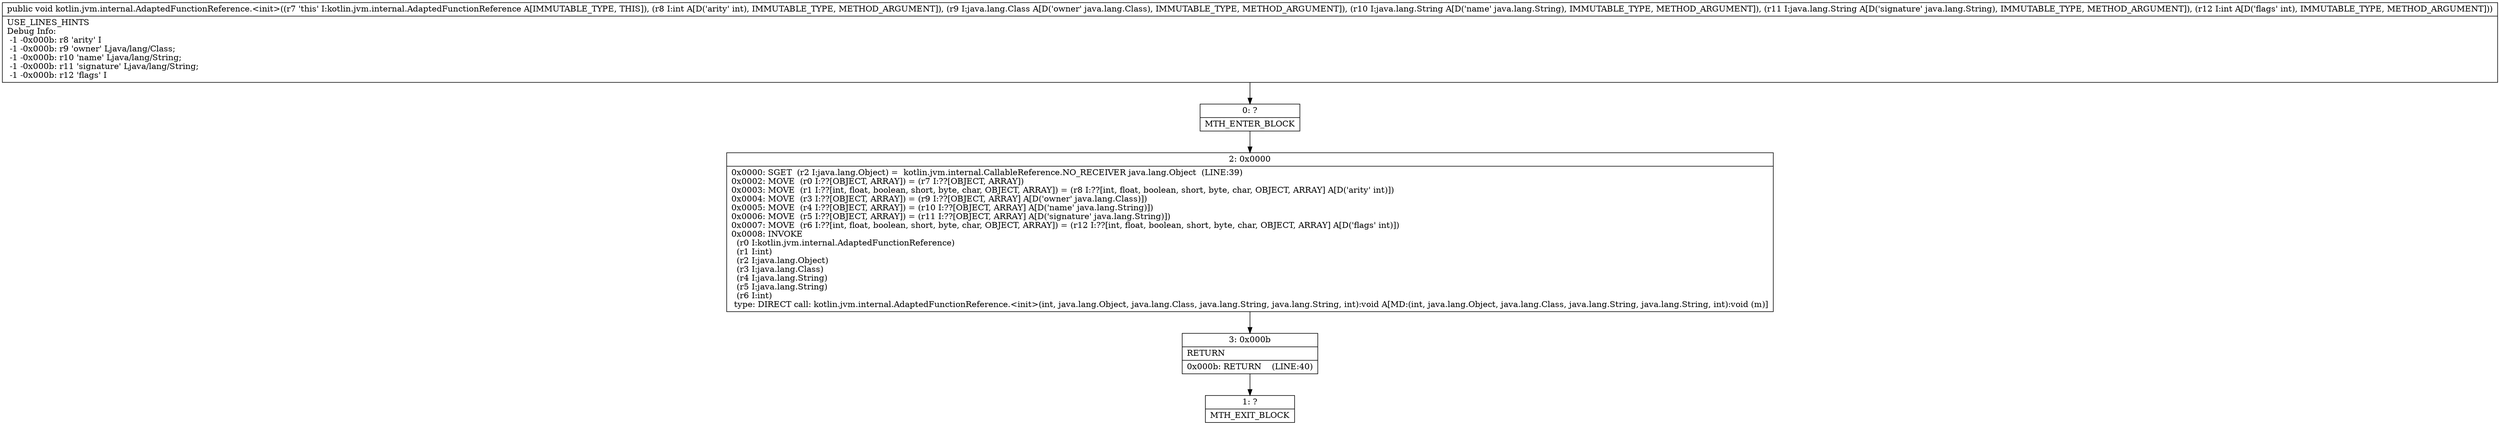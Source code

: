digraph "CFG forkotlin.jvm.internal.AdaptedFunctionReference.\<init\>(ILjava\/lang\/Class;Ljava\/lang\/String;Ljava\/lang\/String;I)V" {
Node_0 [shape=record,label="{0\:\ ?|MTH_ENTER_BLOCK\l}"];
Node_2 [shape=record,label="{2\:\ 0x0000|0x0000: SGET  (r2 I:java.lang.Object) =  kotlin.jvm.internal.CallableReference.NO_RECEIVER java.lang.Object  (LINE:39)\l0x0002: MOVE  (r0 I:??[OBJECT, ARRAY]) = (r7 I:??[OBJECT, ARRAY]) \l0x0003: MOVE  (r1 I:??[int, float, boolean, short, byte, char, OBJECT, ARRAY]) = (r8 I:??[int, float, boolean, short, byte, char, OBJECT, ARRAY] A[D('arity' int)]) \l0x0004: MOVE  (r3 I:??[OBJECT, ARRAY]) = (r9 I:??[OBJECT, ARRAY] A[D('owner' java.lang.Class)]) \l0x0005: MOVE  (r4 I:??[OBJECT, ARRAY]) = (r10 I:??[OBJECT, ARRAY] A[D('name' java.lang.String)]) \l0x0006: MOVE  (r5 I:??[OBJECT, ARRAY]) = (r11 I:??[OBJECT, ARRAY] A[D('signature' java.lang.String)]) \l0x0007: MOVE  (r6 I:??[int, float, boolean, short, byte, char, OBJECT, ARRAY]) = (r12 I:??[int, float, boolean, short, byte, char, OBJECT, ARRAY] A[D('flags' int)]) \l0x0008: INVOKE  \l  (r0 I:kotlin.jvm.internal.AdaptedFunctionReference)\l  (r1 I:int)\l  (r2 I:java.lang.Object)\l  (r3 I:java.lang.Class)\l  (r4 I:java.lang.String)\l  (r5 I:java.lang.String)\l  (r6 I:int)\l type: DIRECT call: kotlin.jvm.internal.AdaptedFunctionReference.\<init\>(int, java.lang.Object, java.lang.Class, java.lang.String, java.lang.String, int):void A[MD:(int, java.lang.Object, java.lang.Class, java.lang.String, java.lang.String, int):void (m)]\l}"];
Node_3 [shape=record,label="{3\:\ 0x000b|RETURN\l|0x000b: RETURN    (LINE:40)\l}"];
Node_1 [shape=record,label="{1\:\ ?|MTH_EXIT_BLOCK\l}"];
MethodNode[shape=record,label="{public void kotlin.jvm.internal.AdaptedFunctionReference.\<init\>((r7 'this' I:kotlin.jvm.internal.AdaptedFunctionReference A[IMMUTABLE_TYPE, THIS]), (r8 I:int A[D('arity' int), IMMUTABLE_TYPE, METHOD_ARGUMENT]), (r9 I:java.lang.Class A[D('owner' java.lang.Class), IMMUTABLE_TYPE, METHOD_ARGUMENT]), (r10 I:java.lang.String A[D('name' java.lang.String), IMMUTABLE_TYPE, METHOD_ARGUMENT]), (r11 I:java.lang.String A[D('signature' java.lang.String), IMMUTABLE_TYPE, METHOD_ARGUMENT]), (r12 I:int A[D('flags' int), IMMUTABLE_TYPE, METHOD_ARGUMENT]))  | USE_LINES_HINTS\lDebug Info:\l  \-1 \-0x000b: r8 'arity' I\l  \-1 \-0x000b: r9 'owner' Ljava\/lang\/Class;\l  \-1 \-0x000b: r10 'name' Ljava\/lang\/String;\l  \-1 \-0x000b: r11 'signature' Ljava\/lang\/String;\l  \-1 \-0x000b: r12 'flags' I\l}"];
MethodNode -> Node_0;Node_0 -> Node_2;
Node_2 -> Node_3;
Node_3 -> Node_1;
}

